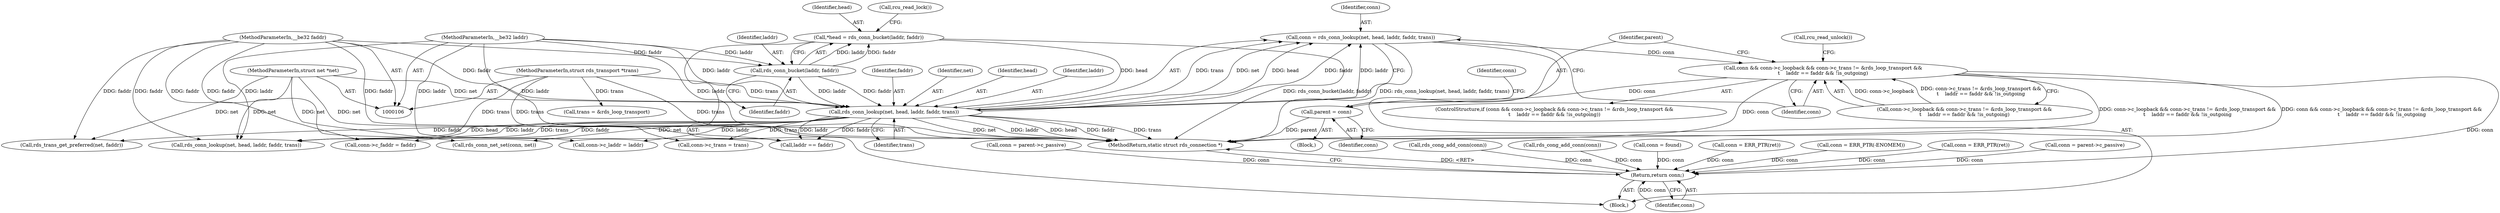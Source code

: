 digraph "0_linux_8c7188b23474cca017b3ef354c4a58456f68303a@pointer" {
"1000129" [label="(Call,conn = rds_conn_lookup(net, head, laddr, faddr, trans))"];
"1000131" [label="(Call,rds_conn_lookup(net, head, laddr, faddr, trans))"];
"1000107" [label="(MethodParameterIn,struct net *net)"];
"1000120" [label="(Call,*head = rds_conn_bucket(laddr, faddr))"];
"1000122" [label="(Call,rds_conn_bucket(laddr, faddr))"];
"1000108" [label="(MethodParameterIn,__be32 laddr)"];
"1000109" [label="(MethodParameterIn,__be32 faddr)"];
"1000110" [label="(MethodParameterIn,struct rds_transport *trans)"];
"1000138" [label="(Call,conn && conn->c_loopback && conn->c_trans != &rds_loop_transport &&\n\t    laddr == faddr && !is_outgoing)"];
"1000158" [label="(Call,parent = conn)"];
"1000443" [label="(Return,return conn;)"];
"1000128" [label="(Call,rcu_read_lock())"];
"1000109" [label="(MethodParameterIn,__be32 faddr)"];
"1000386" [label="(Call,conn = parent->c_passive)"];
"1000139" [label="(Identifier,conn)"];
"1000443" [label="(Return,return conn;)"];
"1000136" [label="(Identifier,trans)"];
"1000138" [label="(Call,conn && conn->c_loopback && conn->c_trans != &rds_loop_transport &&\n\t    laddr == faddr && !is_outgoing)"];
"1000110" [label="(MethodParameterIn,struct rds_transport *trans)"];
"1000245" [label="(Call,rds_trans_get_preferred(net, faddr))"];
"1000113" [label="(Block,)"];
"1000137" [label="(ControlStructure,if (conn && conn->c_loopback && conn->c_trans != &rds_loop_transport &&\n\t    laddr == faddr && !is_outgoing))"];
"1000135" [label="(Identifier,faddr)"];
"1000434" [label="(Call,rds_cong_add_conn(conn))"];
"1000121" [label="(Identifier,head)"];
"1000398" [label="(Call,rds_cong_add_conn(conn))"];
"1000123" [label="(Identifier,laddr)"];
"1000122" [label="(Call,rds_conn_bucket(laddr, faddr))"];
"1000445" [label="(MethodReturn,static struct rds_connection *)"];
"1000120" [label="(Call,*head = rds_conn_bucket(laddr, faddr))"];
"1000269" [label="(Call,conn->c_trans = trans)"];
"1000265" [label="(Call,trans = &rds_loop_transport)"];
"1000162" [label="(Identifier,conn)"];
"1000210" [label="(Call,rds_conn_net_set(conn, net))"];
"1000131" [label="(Call,rds_conn_lookup(net, head, laddr, faddr, trans))"];
"1000190" [label="(Call,conn->c_laddr = laddr)"];
"1000407" [label="(Call,rds_conn_lookup(net, head, laddr, faddr, trans))"];
"1000157" [label="(Block,)"];
"1000166" [label="(Call,rcu_read_unlock())"];
"1000160" [label="(Identifier,conn)"];
"1000129" [label="(Call,conn = rds_conn_lookup(net, head, laddr, faddr, trans))"];
"1000152" [label="(Call,laddr == faddr)"];
"1000130" [label="(Identifier,conn)"];
"1000444" [label="(Identifier,conn)"];
"1000423" [label="(Call,conn = found)"];
"1000195" [label="(Call,conn->c_faddr = faddr)"];
"1000158" [label="(Call,parent = conn)"];
"1000107" [label="(MethodParameterIn,struct net *net)"];
"1000132" [label="(Identifier,net)"];
"1000285" [label="(Call,conn = ERR_PTR(ret))"];
"1000140" [label="(Call,conn->c_loopback && conn->c_trans != &rds_loop_transport &&\n\t    laddr == faddr && !is_outgoing)"];
"1000124" [label="(Identifier,faddr)"];
"1000179" [label="(Call,conn = ERR_PTR(-ENOMEM))"];
"1000159" [label="(Identifier,parent)"];
"1000133" [label="(Identifier,head)"];
"1000108" [label="(MethodParameterIn,__be32 laddr)"];
"1000134" [label="(Identifier,laddr)"];
"1000238" [label="(Call,conn = ERR_PTR(ret))"];
"1000161" [label="(Call,conn = parent->c_passive)"];
"1000129" -> "1000113"  [label="AST: "];
"1000129" -> "1000131"  [label="CFG: "];
"1000130" -> "1000129"  [label="AST: "];
"1000131" -> "1000129"  [label="AST: "];
"1000139" -> "1000129"  [label="CFG: "];
"1000129" -> "1000445"  [label="DDG: rds_conn_lookup(net, head, laddr, faddr, trans)"];
"1000131" -> "1000129"  [label="DDG: trans"];
"1000131" -> "1000129"  [label="DDG: net"];
"1000131" -> "1000129"  [label="DDG: head"];
"1000131" -> "1000129"  [label="DDG: faddr"];
"1000131" -> "1000129"  [label="DDG: laddr"];
"1000129" -> "1000138"  [label="DDG: conn"];
"1000131" -> "1000136"  [label="CFG: "];
"1000132" -> "1000131"  [label="AST: "];
"1000133" -> "1000131"  [label="AST: "];
"1000134" -> "1000131"  [label="AST: "];
"1000135" -> "1000131"  [label="AST: "];
"1000136" -> "1000131"  [label="AST: "];
"1000131" -> "1000445"  [label="DDG: net"];
"1000131" -> "1000445"  [label="DDG: laddr"];
"1000131" -> "1000445"  [label="DDG: head"];
"1000131" -> "1000445"  [label="DDG: faddr"];
"1000131" -> "1000445"  [label="DDG: trans"];
"1000107" -> "1000131"  [label="DDG: net"];
"1000120" -> "1000131"  [label="DDG: head"];
"1000122" -> "1000131"  [label="DDG: laddr"];
"1000122" -> "1000131"  [label="DDG: faddr"];
"1000108" -> "1000131"  [label="DDG: laddr"];
"1000109" -> "1000131"  [label="DDG: faddr"];
"1000110" -> "1000131"  [label="DDG: trans"];
"1000131" -> "1000152"  [label="DDG: laddr"];
"1000131" -> "1000152"  [label="DDG: faddr"];
"1000131" -> "1000190"  [label="DDG: laddr"];
"1000131" -> "1000195"  [label="DDG: faddr"];
"1000131" -> "1000210"  [label="DDG: net"];
"1000131" -> "1000245"  [label="DDG: faddr"];
"1000131" -> "1000269"  [label="DDG: trans"];
"1000131" -> "1000407"  [label="DDG: head"];
"1000131" -> "1000407"  [label="DDG: laddr"];
"1000131" -> "1000407"  [label="DDG: trans"];
"1000107" -> "1000106"  [label="AST: "];
"1000107" -> "1000445"  [label="DDG: net"];
"1000107" -> "1000210"  [label="DDG: net"];
"1000107" -> "1000245"  [label="DDG: net"];
"1000107" -> "1000407"  [label="DDG: net"];
"1000120" -> "1000113"  [label="AST: "];
"1000120" -> "1000122"  [label="CFG: "];
"1000121" -> "1000120"  [label="AST: "];
"1000122" -> "1000120"  [label="AST: "];
"1000128" -> "1000120"  [label="CFG: "];
"1000120" -> "1000445"  [label="DDG: rds_conn_bucket(laddr, faddr)"];
"1000122" -> "1000120"  [label="DDG: laddr"];
"1000122" -> "1000120"  [label="DDG: faddr"];
"1000122" -> "1000124"  [label="CFG: "];
"1000123" -> "1000122"  [label="AST: "];
"1000124" -> "1000122"  [label="AST: "];
"1000108" -> "1000122"  [label="DDG: laddr"];
"1000109" -> "1000122"  [label="DDG: faddr"];
"1000108" -> "1000106"  [label="AST: "];
"1000108" -> "1000445"  [label="DDG: laddr"];
"1000108" -> "1000152"  [label="DDG: laddr"];
"1000108" -> "1000190"  [label="DDG: laddr"];
"1000108" -> "1000407"  [label="DDG: laddr"];
"1000109" -> "1000106"  [label="AST: "];
"1000109" -> "1000445"  [label="DDG: faddr"];
"1000109" -> "1000152"  [label="DDG: faddr"];
"1000109" -> "1000195"  [label="DDG: faddr"];
"1000109" -> "1000245"  [label="DDG: faddr"];
"1000109" -> "1000407"  [label="DDG: faddr"];
"1000110" -> "1000106"  [label="AST: "];
"1000110" -> "1000445"  [label="DDG: trans"];
"1000110" -> "1000265"  [label="DDG: trans"];
"1000110" -> "1000269"  [label="DDG: trans"];
"1000110" -> "1000407"  [label="DDG: trans"];
"1000138" -> "1000137"  [label="AST: "];
"1000138" -> "1000139"  [label="CFG: "];
"1000138" -> "1000140"  [label="CFG: "];
"1000139" -> "1000138"  [label="AST: "];
"1000140" -> "1000138"  [label="AST: "];
"1000159" -> "1000138"  [label="CFG: "];
"1000166" -> "1000138"  [label="CFG: "];
"1000138" -> "1000445"  [label="DDG: conn"];
"1000138" -> "1000445"  [label="DDG: conn->c_loopback && conn->c_trans != &rds_loop_transport &&\n\t    laddr == faddr && !is_outgoing"];
"1000138" -> "1000445"  [label="DDG: conn && conn->c_loopback && conn->c_trans != &rds_loop_transport &&\n\t    laddr == faddr && !is_outgoing"];
"1000140" -> "1000138"  [label="DDG: conn->c_loopback"];
"1000140" -> "1000138"  [label="DDG: conn->c_trans != &rds_loop_transport &&\n\t    laddr == faddr && !is_outgoing"];
"1000138" -> "1000158"  [label="DDG: conn"];
"1000138" -> "1000443"  [label="DDG: conn"];
"1000158" -> "1000157"  [label="AST: "];
"1000158" -> "1000160"  [label="CFG: "];
"1000159" -> "1000158"  [label="AST: "];
"1000160" -> "1000158"  [label="AST: "];
"1000162" -> "1000158"  [label="CFG: "];
"1000158" -> "1000445"  [label="DDG: parent"];
"1000443" -> "1000113"  [label="AST: "];
"1000443" -> "1000444"  [label="CFG: "];
"1000444" -> "1000443"  [label="AST: "];
"1000445" -> "1000443"  [label="CFG: "];
"1000443" -> "1000445"  [label="DDG: <RET>"];
"1000444" -> "1000443"  [label="DDG: conn"];
"1000285" -> "1000443"  [label="DDG: conn"];
"1000238" -> "1000443"  [label="DDG: conn"];
"1000179" -> "1000443"  [label="DDG: conn"];
"1000434" -> "1000443"  [label="DDG: conn"];
"1000161" -> "1000443"  [label="DDG: conn"];
"1000398" -> "1000443"  [label="DDG: conn"];
"1000386" -> "1000443"  [label="DDG: conn"];
"1000423" -> "1000443"  [label="DDG: conn"];
}
